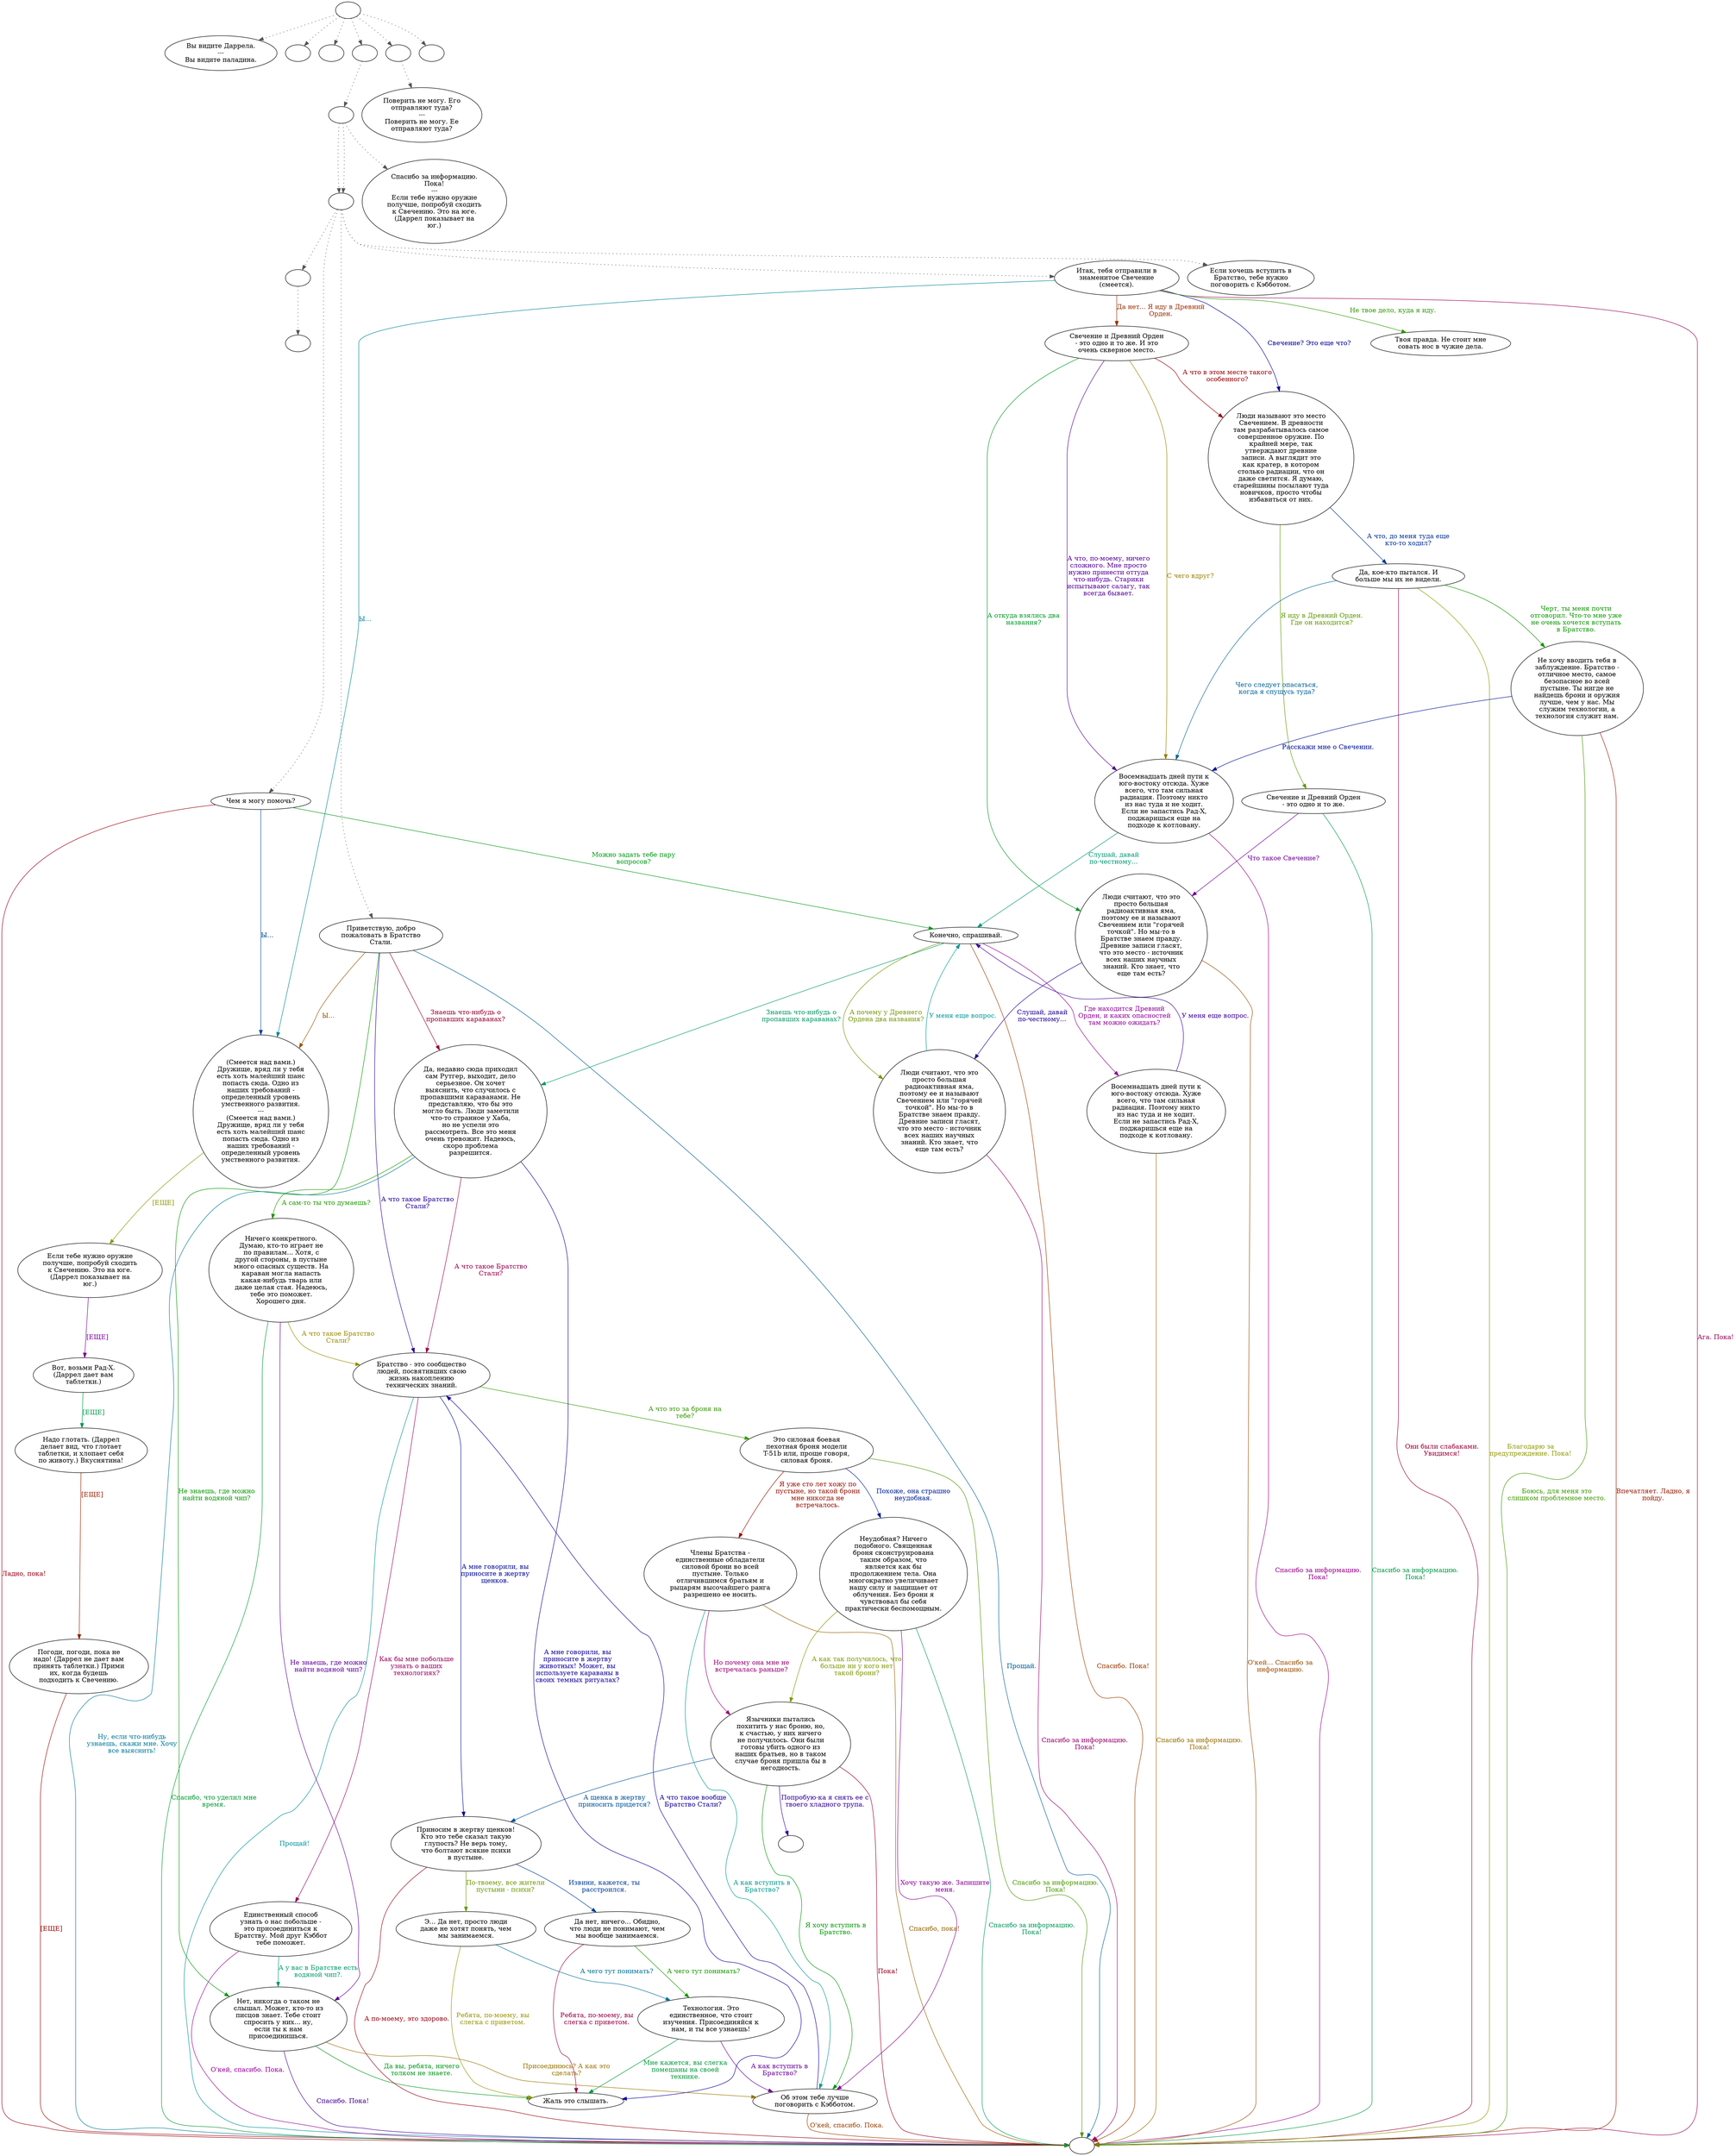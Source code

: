digraph darrel {
  "start" [style=filled       fillcolor="#FFFFFF"       color="#000000"]
  "start" -> "look_at_p_proc" [style=dotted color="#555555"]
  "start" -> "damage_p_proc" [style=dotted color="#555555"]
  "start" -> "pickup_p_proc" [style=dotted color="#555555"]
  "start" -> "talk_p_proc" [style=dotted color="#555555"]
  "start" -> "critter_p_proc" [style=dotted color="#555555"]
  "start" -> "destroy_p_proc" [style=dotted color="#555555"]
  "start" [label=""]
  "do_dialogue" [style=filled       fillcolor="#FFFFFF"       color="#000000"]
  "do_dialogue" -> "get_reaction" [style=dotted color="#555555"]
  "do_dialogue" -> "Darrel71" [style=dotted color="#555555"]
  "do_dialogue" -> "Darrel59" [style=dotted color="#555555"]
  "do_dialogue" -> "Darrel01" [style=dotted color="#555555"]
  "do_dialogue" -> "Darrel16" [style=dotted color="#555555"]
  "do_dialogue" [label=""]
  "pre_dialogue" [style=filled       fillcolor="#FFFFFF"       color="#000000"]
  "pre_dialogue" -> "do_dialogue" [style=dotted color="#555555"]
  "pre_dialogue" -> "Darrel73" [style=dotted color="#555555"]
  "pre_dialogue" -> "do_dialogue" [style=dotted color="#555555"]
  "pre_dialogue" [label=""]
  "Darrel01" [style=filled       fillcolor="#FFFFFF"       color="#000000"]
  "Darrel01" [label="Приветствую, добро\nпожаловать в Братство\nСтали."]
  "Darrel01" -> "Darrel02" [label="Ы..." color="#995500" fontcolor="#995500"]
  "Darrel01" -> "Darrel03" [label="А что такое Братство\nСтали?" color="#280099" fontcolor="#280099"]
  "Darrel01" -> "Darrel04" [label="Не знаешь, где можно\nнайти водяной чип?" color="#059900" fontcolor="#059900"]
  "Darrel01" -> "Darrel75" [label="Знаешь что-нибудь о\nпропавших караванах?" color="#990031" fontcolor="#990031"]
  "Darrel01" -> "DarrelEnd" [label="Прощай." color="#005E99" fontcolor="#005E99"]
  "Darrel02" [style=filled       fillcolor="#FFFFFF"       color="#000000"]
  "Darrel02" [label="(Смеется над вами.)\nДружище, вряд ли у тебя\nесть хоть малейший шанс\nпопасть сюда. Одно из\nнаших требований -\nопределенный уровень\nумственного развития.\n---\n(Смеется над вами.)\nДружище, вряд ли у тебя\nесть хоть малейший шанс\nпопасть сюда. Одно из\nнаших требований -\nопределенный уровень\nумственного развития."]
  "Darrel02" -> "Darrel02a" [label="[ЕЩЕ]" color="#8B9900" fontcolor="#8B9900"]
  "Darrel02a" [style=filled       fillcolor="#FFFFFF"       color="#000000"]
  "Darrel02a" [label="Если тебе нужно оружие\nполучше, попробуй сходить\nк Свечению. Это на юге.\n(Даррел показывает на\nюг.)"]
  "Darrel02a" -> "Darrel02b" [label="[ЕЩЕ]" color="#7B0099" fontcolor="#7B0099"]
  "Darrel02b" [style=filled       fillcolor="#FFFFFF"       color="#000000"]
  "Darrel02b" [label="Вот, возьми Рад-Х.\n(Даррел дает вам\nтаблетки.)"]
  "Darrel02b" -> "Darrel02c" [label="[ЕЩЕ]" color="#00994E" fontcolor="#00994E"]
  "Darrel02c" [style=filled       fillcolor="#FFFFFF"       color="#000000"]
  "Darrel02c" [label="Надо глотать. (Даррел\nделает вид, что глотает\nтаблетки, и хлопает себя\nпо животу.) Вкуснятина!"]
  "Darrel02c" -> "giveradx" [label="[ЕЩЕ]" color="#992200" fontcolor="#992200"]
  "Darrel03" [style=filled       fillcolor="#FFFFFF"       color="#000000"]
  "Darrel03" [label="Братство - это сообщество\nлюдей, посвятивших свою\nжизнь накоплению\nтехнических знаний."]
  "Darrel03" -> "Darrel05" [label="А мне говорили, вы\nприносите в жертву\nщенков." color="#000B99" fontcolor="#000B99"]
  "Darrel03" -> "Darrel12" [label="А что это за броня на\nтебе?" color="#389900" fontcolor="#389900"]
  "Darrel03" -> "Darrel06" [label="Как бы мне побольше\nузнать о ваших\nтехнологиях?" color="#990064" fontcolor="#990064"]
  "Darrel03" -> "DarrelEnd" [label="Прощай!" color="#009199" fontcolor="#009199"]
  "Darrel04" [style=filled       fillcolor="#FFFFFF"       color="#000000"]
  "Darrel04" [label="Нет, никогда о таком не\nслышал. Может, кто-то из\nписцов знает. Тебе стоит\nспросить у них... ну,\nесли ты к нам\nприсоединишься."]
  "Darrel04" -> "Darrel07" [label="Присоединюсь? А как это\nсделать?" color="#997400" fontcolor="#997400"]
  "Darrel04" -> "DarrelEnd" [label="Спасибо. Пока!" color="#480099" fontcolor="#480099"]
  "Darrel04" -> "Darrel11" [label="Да вы, ребята, ничего\nтолком не знаете." color="#00991B" fontcolor="#00991B"]
  "Darrel05" [style=filled       fillcolor="#FFFFFF"       color="#000000"]
  "Darrel05" [label="Приносим в жертву щенков!\nКто это тебе сказал такую\nглупость? Не верь тому,\nчто болтают всякие психи\nв пустыне."]
  "Darrel05" -> "DarrelEnd" [label="А по-моему, это здорово." color="#990012" fontcolor="#990012"]
  "Darrel05" -> "Darrel08" [label="Извини, кажется, ты\nрасстроился." color="#003E99" fontcolor="#003E99"]
  "Darrel05" -> "Darrel09" [label="По-твоему, все жители\nпустыни - психи?" color="#6B9900" fontcolor="#6B9900"]
  "Darrel06" [style=filled       fillcolor="#FFFFFF"       color="#000000"]
  "Darrel06" [label="Единственный способ\nузнать о нас побольше -\nэто присоединиться к\nБратству. Мой друг Кэббот\nтебе поможет."]
  "Darrel06" -> "DarrelEnd" [label="О'кей, спасибо. Пока." color="#990098" fontcolor="#990098"]
  "Darrel06" -> "Darrel04" [label="А у вас в Братстве есть\nводяной чип?." color="#00996E" fontcolor="#00996E"]
  "Darrel07" [style=filled       fillcolor="#FFFFFF"       color="#000000"]
  "Darrel07" [label="Об этом тебе лучше\nпоговорить с Кэбботом."]
  "Darrel07" -> "DarrelEnd" [label="О'кей, спасибо. Пока." color="#994100" fontcolor="#994100"]
  "Darrel07" -> "Darrel03" [label="А что такое вообще\nБратство Стали?" color="#140099" fontcolor="#140099"]
  "Darrel08" [style=filled       fillcolor="#FFFFFF"       color="#000000"]
  "Darrel08" [label="Да нет, ничего... Обидно,\nчто люди не понимают, чем\nмы вообще занимаемся."]
  "Darrel08" -> "Darrel10" [label="А чего тут понимать?" color="#189900" fontcolor="#189900"]
  "Darrel08" -> "Darrel11" [label="Ребята, по-моему, вы\nслегка с приветом." color="#990045" fontcolor="#990045"]
  "Darrel09" [style=filled       fillcolor="#FFFFFF"       color="#000000"]
  "Darrel09" [label="Э... Да нет, просто люди\nдаже не хотят понять, чем\nмы занимаемся."]
  "Darrel09" -> "Darrel10" [label="А чего тут понимать?" color="#007199" fontcolor="#007199"]
  "Darrel09" -> "Darrel11" [label="Ребята, по-моему, вы\nслегка с приветом." color="#999400" fontcolor="#999400"]
  "Darrel10" [style=filled       fillcolor="#FFFFFF"       color="#000000"]
  "Darrel10" [label="Технология. Это\nединственное, что стоит\nизучения. Присоединяйся к\nнам, и ты все узнаешь!"]
  "Darrel10" -> "Darrel07" [label="А как вступить в\nБратство?" color="#670099" fontcolor="#670099"]
  "Darrel10" -> "Darrel11" [label="Мне кажется, вы слегка\nпомешаны на своей\nтехнике." color="#00993B" fontcolor="#00993B"]
  "Darrel11" [style=filled       fillcolor="#FFFFFF"       color="#000000"]
  "Darrel11" [label="Жаль это слышать."]
  "Darrel12" [style=filled       fillcolor="#FFFFFF"       color="#000000"]
  "Darrel12" [label="Это силовая боевая\nпехотная броня модели\nT-51b или, проще говоря,\nсиловая броня."]
  "Darrel12" -> "Darrel13" [label="Я уже сто лет хожу по\nпустыне, но такой брони\nмне никогда не\nвстречалось." color="#990E00" fontcolor="#990E00"]
  "Darrel12" -> "Darrel15" [label="Похоже, она страшно\nнеудобная." color="#001F99" fontcolor="#001F99"]
  "Darrel12" -> "DarrelEnd" [label="Спасибо за информацию.\nПока!" color="#4B9900" fontcolor="#4B9900"]
  "Darrel13" [style=filled       fillcolor="#FFFFFF"       color="#000000"]
  "Darrel13" [label="Члены Братства -\nединственные обладатели\nсиловой брони во всей\nпустыне. Только\nотличившимся братьям и\nрыцарям высочайшего ранга\nразрешено ее носить."]
  "Darrel13" -> "Darrel14" [label="Но почему она мне не\nвстречалась раньше?" color="#990078" fontcolor="#990078"]
  "Darrel13" -> "Darrel07" [label="А как вступить в\nБратство?" color="#00998D" fontcolor="#00998D"]
  "Darrel13" -> "DarrelEnd" [label="Спасибо, пока!" color="#996100" fontcolor="#996100"]
  "Darrel14" [style=filled       fillcolor="#FFFFFF"       color="#000000"]
  "Darrel14" [label="Язычники пытались\nпохитить у нас броню, но,\nк счастью, у них ничего\nне получилось. Они были\nготовы убить одного из\nнаших братьев, но в таком\nслучае броня пришла бы в\nнегодность."]
  "Darrel14" -> "combat" [label="Попробую-ка я снять ее с\nтвоего хладного трупа." color="#340099" fontcolor="#340099"]
  "Darrel14" -> "Darrel07" [label="Я хочу вступить в\nБратство." color="#009907" fontcolor="#009907"]
  "Darrel14" -> "DarrelEnd" [label="Пока!" color="#990025" fontcolor="#990025"]
  "Darrel14" -> "Darrel05" [label="А щенка в жертву\nприносить придется?" color="#005299" fontcolor="#005299"]
  "Darrel15" [style=filled       fillcolor="#FFFFFF"       color="#000000"]
  "Darrel15" [label="Неудобная? Ничего\nподобного. Священная\nброня сконструирована\nтаким образом, что\nявляется как бы\nпродолжением тела. Она\nмногократно увеличивает\nнашу силу и защищает от\nоблучения. Без брони я\nчувствовал бы себя\nпрактически беспомощным."]
  "Darrel15" -> "Darrel14" [label="А как так получилось, что\nбольше ни у кого нет\nтакой брони?" color="#7E9900" fontcolor="#7E9900"]
  "Darrel15" -> "Darrel07" [label="Хочу такую же. Запишите\nменя." color="#870099" fontcolor="#870099"]
  "Darrel15" -> "DarrelEnd" [label="Спасибо за информацию.\nПока!" color="#00995A" fontcolor="#00995A"]
  "Darrel16" [style=filled       fillcolor="#FFFFFF"       color="#000000"]
  "Darrel16" [label="Если хочешь вступить в\nБратство, тебе нужно\nпоговорить с Кэбботом."]
  "Darrel58" [style=filled       fillcolor="#FFFFFF"       color="#000000"]
  "Darrel58" [label="Поверить не могу. Его\nотправляют туда?\n---\nПоверить не могу. Ее\nотправляют туда?"]
  "Darrel59" [style=filled       fillcolor="#FFFFFF"       color="#000000"]
  "Darrel59" [label="Итак, тебя отправили в\nзнаменитое Свечение\n(смеется)."]
  "Darrel59" -> "Darrel60" [label="Да нет... Я иду в Древний\nОрден." color="#992E00" fontcolor="#992E00"]
  "Darrel59" -> "Darrel61" [label="Свечение? Это еще что?" color="#010099" fontcolor="#010099"]
  "Darrel59" -> "Darrel62" [label="Не твое дело, куда я иду." color="#2C9900" fontcolor="#2C9900"]
  "Darrel59" -> "DarrelEnd" [label="Ага. Пока!" color="#990058" fontcolor="#990058"]
  "Darrel59" -> "Darrel02" [label="Ы..." color="#008599" fontcolor="#008599"]
  "Darrel60" [style=filled       fillcolor="#FFFFFF"       color="#000000"]
  "Darrel60" [label="Свечение и Древний Орден\n- это одно и то же. И это\nочень скверное место."]
  "Darrel60" -> "Darrel63" [label="С чего вдруг?" color="#998000" fontcolor="#998000"]
  "Darrel60" -> "Darrel63" [label="А что, по-моему, ничего\nсложного. Мне просто\nнужно принести оттуда\nчто-нибудь. Старики\nиспытывают салагу, так\nвсегда бывает." color="#540099" fontcolor="#540099"]
  "Darrel60" -> "Darrel64" [label="А откуда взялись два\nназвания?" color="#009927" fontcolor="#009927"]
  "Darrel60" -> "Darrel61" [label="А что в этом месте такого\nособенного?" color="#990006" fontcolor="#990006"]
  "Darrel61" [style=filled       fillcolor="#FFFFFF"       color="#000000"]
  "Darrel61" [label="Люди называют это место\nСвечением. В древности\nтам разрабатывалось самое\nсовершенное оружие. По\nкрайней мере, так\nутверждают древние\nзаписи. А выглядит это\nкак кратер, в котором\nстолько радиации, что он\nдаже светится. Я думаю,\nстарейшины посылают туда\nновичков, просто чтобы\nизбавиться от них."]
  "Darrel61" -> "Darrel66" [label="А что, до меня туда еще\nкто-то ходил?" color="#003299" fontcolor="#003299"]
  "Darrel61" -> "Darrel67" [label="Я иду в Древний Орден.\nГде он находится?" color="#5F9900" fontcolor="#5F9900"]
  "Darrel62" [style=filled       fillcolor="#FFFFFF"       color="#000000"]
  "Darrel62" [label="Твоя правда. Не стоит мне\nсовать нос в чужие дела."]
  "Darrel63" [style=filled       fillcolor="#FFFFFF"       color="#000000"]
  "Darrel63" [label="Восемнадцать дней пути к\nюго-востоку отсюда. Хуже\nвсего, что там сильная\nрадиация. Поэтому никто\nиз нас туда и не ходит.\nЕсли не запастись Рад-Х,\nподжаришься еще на\nподходе к котловану."]
  "Darrel63" -> "DarrelEnd" [label="Спасибо за информацию.\nПока!" color="#99008C" fontcolor="#99008C"]
  "Darrel63" -> "Darrel72" [label="Слушай, давай\nпо-честному..." color="#00997A" fontcolor="#00997A"]
  "Darrel64" [style=filled       fillcolor="#FFFFFF"       color="#000000"]
  "Darrel64" [label="Люди считают, что это\nпросто большая\nрадиоактивная яма,\nпоэтому ее и называют\nСвечением или \"горячей\nточкой\". Но мы-то в\nБратстве знаем правду.\nДревние записи гласят,\nчто это место - источник\nвсех наших научных\nзнаний. Кто знает, что\nеще там есть?"]
  "Darrel64" -> "DarrelEnd" [label="О'кей... Спасибо за\nинформацию." color="#994D00" fontcolor="#994D00"]
  "Darrel64" -> "Darrel69" [label="Слушай, давай\nпо-честному..." color="#210099" fontcolor="#210099"]
  "Darrel66" [style=filled       fillcolor="#FFFFFF"       color="#000000"]
  "Darrel66" [label="Да, кое-кто пытался. И\nбольше мы их не видели."]
  "Darrel66" -> "Darrel68" [label="Черт, ты меня почти\nотговорил. Что-то мне уже\nне очень хочется вступать\nв Братство." color="#0C9900" fontcolor="#0C9900"]
  "Darrel66" -> "DarrelEnd" [label="Они были слабаками.\nУвидимся!" color="#990039" fontcolor="#990039"]
  "Darrel66" -> "Darrel63" [label="Чего следует опасаться,\nкогда я спущусь туда?" color="#006599" fontcolor="#006599"]
  "Darrel66" -> "DarrelEnd" [label="Благодарю за\nпредупреждение. Пока!" color="#929900" fontcolor="#929900"]
  "Darrel67" [style=filled       fillcolor="#FFFFFF"       color="#000000"]
  "Darrel67" [label="Свечение и Древний Орден\n- это одно и то же."]
  "Darrel67" -> "Darrel64" [label="Что такое Свечение?" color="#730099" fontcolor="#730099"]
  "Darrel67" -> "DarrelEnd" [label="Спасибо за информацию.\nПока!" color="#009947" fontcolor="#009947"]
  "Darrel68" [style=filled       fillcolor="#FFFFFF"       color="#000000"]
  "Darrel68" [label="Не хочу вводить тебя в\nзаблуждение. Братство -\nотличное место, самое\nбезопасное во всей\nпустыне. Ты нигде не\nнайдешь брони и оружия\nлучше, чем у нас. Мы\nслужим технологии, а\nтехнология служит нам."]
  "Darrel68" -> "DarrelEnd" [label="Впечатляет. Ладно, я\nпойду." color="#991A00" fontcolor="#991A00"]
  "Darrel68" -> "Darrel63" [label="Расскажи мне о Свечении." color="#001399" fontcolor="#001399"]
  "Darrel68" -> "DarrelEnd" [label="Боюсь, для меня это\nслишком проблемное место." color="#3F9900" fontcolor="#3F9900"]
  "Darrel69" [style=filled       fillcolor="#FFFFFF"       color="#000000"]
  "Darrel69" [label="Люди считают, что это\nпросто большая\nрадиоактивная яма,\nпоэтому ее и называют\nСвечением или \"горячей\nточкой\". Но мы-то в\nБратстве знаем правду.\nДревние записи гласят,\nчто это место - источник\nвсех наших научных\nзнаний. Кто знает, что\nеще там есть?"]
  "Darrel69" -> "DarrelEnd" [label="Спасибо за информацию.\nПока!" color="#99006C" fontcolor="#99006C"]
  "Darrel69" -> "Darrel72" [label="У меня еще вопрос." color="#009999" fontcolor="#009999"]
  "Darrel70" [style=filled       fillcolor="#FFFFFF"       color="#000000"]
  "Darrel70" [label="Восемнадцать дней пути к\nюго-востоку отсюда. Хуже\nвсего, что там сильная\nрадиация. Поэтому никто\nиз нас туда и не ходит.\nЕсли не запастись Рад-Х,\nподжаришься еще на\nподходе к котловану."]
  "Darrel70" -> "DarrelEnd" [label="Спасибо за информацию.\nПока!" color="#996D00" fontcolor="#996D00"]
  "Darrel70" -> "Darrel72" [label="У меня еще вопрос." color="#400099" fontcolor="#400099"]
  "Darrel71" [style=filled       fillcolor="#FFFFFF"       color="#000000"]
  "Darrel71" [label="Чем я могу помочь?"]
  "Darrel71" -> "Darrel72" [label="Можно задать тебе пару\nвопросов?" color="#009914" fontcolor="#009914"]
  "Darrel71" -> "DarrelEnd" [label="Ладно, пока!" color="#990019" fontcolor="#990019"]
  "Darrel71" -> "Darrel02" [label="Ы..." color="#004699" fontcolor="#004699"]
  "Darrel72" [style=filled       fillcolor="#FFFFFF"       color="#000000"]
  "Darrel72" [label="Конечно, спрашивай."]
  "Darrel72" -> "Darrel69" [label="А почему у Древнего\nОрдена два названия?" color="#729900" fontcolor="#729900"]
  "Darrel72" -> "Darrel70" [label="Где находится Древний\nОрден, и каких опасностей\nтам можно ожидать?" color="#930099" fontcolor="#930099"]
  "Darrel72" -> "Darrel75" [label="Знаешь что-нибудь о\nпропавших караванах?" color="#009966" fontcolor="#009966"]
  "Darrel72" -> "DarrelEnd" [label="Спасибо. Пока!" color="#993A00" fontcolor="#993A00"]
  "Darrel73" [style=filled       fillcolor="#FFFFFF"       color="#000000"]
  "Darrel73" [label="Спасибо за информацию.\nПока!\n---\nЕсли тебе нужно оружие\nполучше, попробуй сходить\nк Свечению. Это на юге.\n(Даррел показывает на\nюг.)"]
  "Darrel75" [style=filled       fillcolor="#FFFFFF"       color="#000000"]
  "Darrel75" [label="Да, недавно сюда приходил\nсам Рутгер, выходит, дело\nсерьезное. Он хочет\nвыяснить, что случилось с\nпропавшими караванами. Не\nпредставляю, что бы это\nмогло быть. Люди заметили\nчто-то странное у Хаба,\nно не успели это\nрассмотреть. Все это меня\nочень тревожит. Надеюсь,\nскоро проблема\nразрешится."]
  "Darrel75" -> "Darrel11" [label="А мне говорили, вы\nприносите в жертву\nживотных! Может, вы\nиспользуете караваны в\nсвоих темных ритуалах?" color="#0D0099" fontcolor="#0D0099"]
  "Darrel75" -> "Darrel76" [label="А сам-то ты что думаешь?" color="#209900" fontcolor="#209900"]
  "Darrel75" -> "Darrel03" [label="А что такое Братство\nСтали?" color="#99004C" fontcolor="#99004C"]
  "Darrel75" -> "DarrelEnd" [label="Ну, если что-нибудь\nузнаешь, скажи мне. Хочу\nвсе выяснить!" color="#007999" fontcolor="#007999"]
  "Darrel76" [style=filled       fillcolor="#FFFFFF"       color="#000000"]
  "Darrel76" [label="Ничего конкретного.\nДумаю, кто-то играет не\nпо правилам... Хотя, с\nдругой стороны, в пустыне\nмного опасных существ. На\nкараван могла напасть\nкакая-нибудь тварь или\nдаже целая стая. Надеюсь,\nтебе это поможет.\nХорошего дня."]
  "Darrel76" -> "Darrel03" [label="А что такое Братство\nСтали?" color="#998C00" fontcolor="#998C00"]
  "Darrel76" -> "Darrel04" [label="Не знаешь, где можно\nнайти водяной чип?" color="#600099" fontcolor="#600099"]
  "Darrel76" -> "DarrelEnd" [label="Спасибо, что уделил мне\nвремя." color="#009933" fontcolor="#009933"]
  "DarrelEnd" [style=filled       fillcolor="#FFFFFF"       color="#000000"]
  "DarrelEnd" [label=""]
  "giveradx" [style=filled       fillcolor="#FFFFFF"       color="#000000"]
  "giveradx" [label="Погоди, погоди, пока не\nнадо! (Даррел не дает вам\nпринять таблетки.) Прими\nих, когда будешь\nподходить к Свечению."]
  "giveradx" -> "DarrelEnd" [label="[ЕЩЕ]" color="#990700" fontcolor="#990700"]
  "combat" [style=filled       fillcolor="#FFFFFF"       color="#000000"]
  "combat" [label=""]
  "damage_p_proc" [style=filled       fillcolor="#FFFFFF"       color="#000000"]
  "damage_p_proc" [label=""]
  "critter_p_proc" [style=filled       fillcolor="#FFFFFF"       color="#000000"]
  "critter_p_proc" -> "Darrel58" [style=dotted color="#555555"]
  "critter_p_proc" [label=""]
  "pickup_p_proc" [style=filled       fillcolor="#FFFFFF"       color="#000000"]
  "pickup_p_proc" [label=""]
  "talk_p_proc" [style=filled       fillcolor="#FFFFFF"       color="#000000"]
  "talk_p_proc" -> "pre_dialogue" [style=dotted color="#555555"]
  "talk_p_proc" [label=""]
  "destroy_p_proc" [style=filled       fillcolor="#FFFFFF"       color="#000000"]
  "destroy_p_proc" [label=""]
  "look_at_p_proc" [style=filled       fillcolor="#FFFFFF"       color="#000000"]
  "look_at_p_proc" [label="Вы видите Даррела.\n---\nВы видите паладина."]
  "get_reaction" [style=filled       fillcolor="#FFFFFF"       color="#000000"]
  "get_reaction" -> "ReactToLevel" [style=dotted color="#555555"]
  "get_reaction" [label=""]
  "ReactToLevel" [style=filled       fillcolor="#FFFFFF"       color="#000000"]
  "ReactToLevel" [label=""]
}